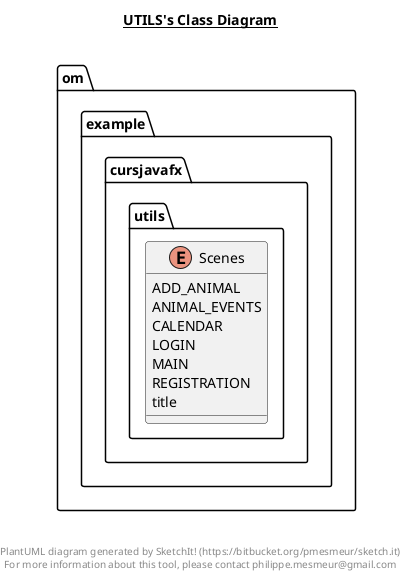 @startuml

title __UTILS's Class Diagram__\n


    namespace om.example.cursjavafx {
      namespace utils {
        enum Scenes {
          ADD_ANIMAL
          ANIMAL_EVENTS
          CALENDAR
          LOGIN
          MAIN
          REGISTRATION
          title
        }
      }
    }

  



right footer


PlantUML diagram generated by SketchIt! (https://bitbucket.org/pmesmeur/sketch.it)
For more information about this tool, please contact philippe.mesmeur@gmail.com
endfooter

@enduml
